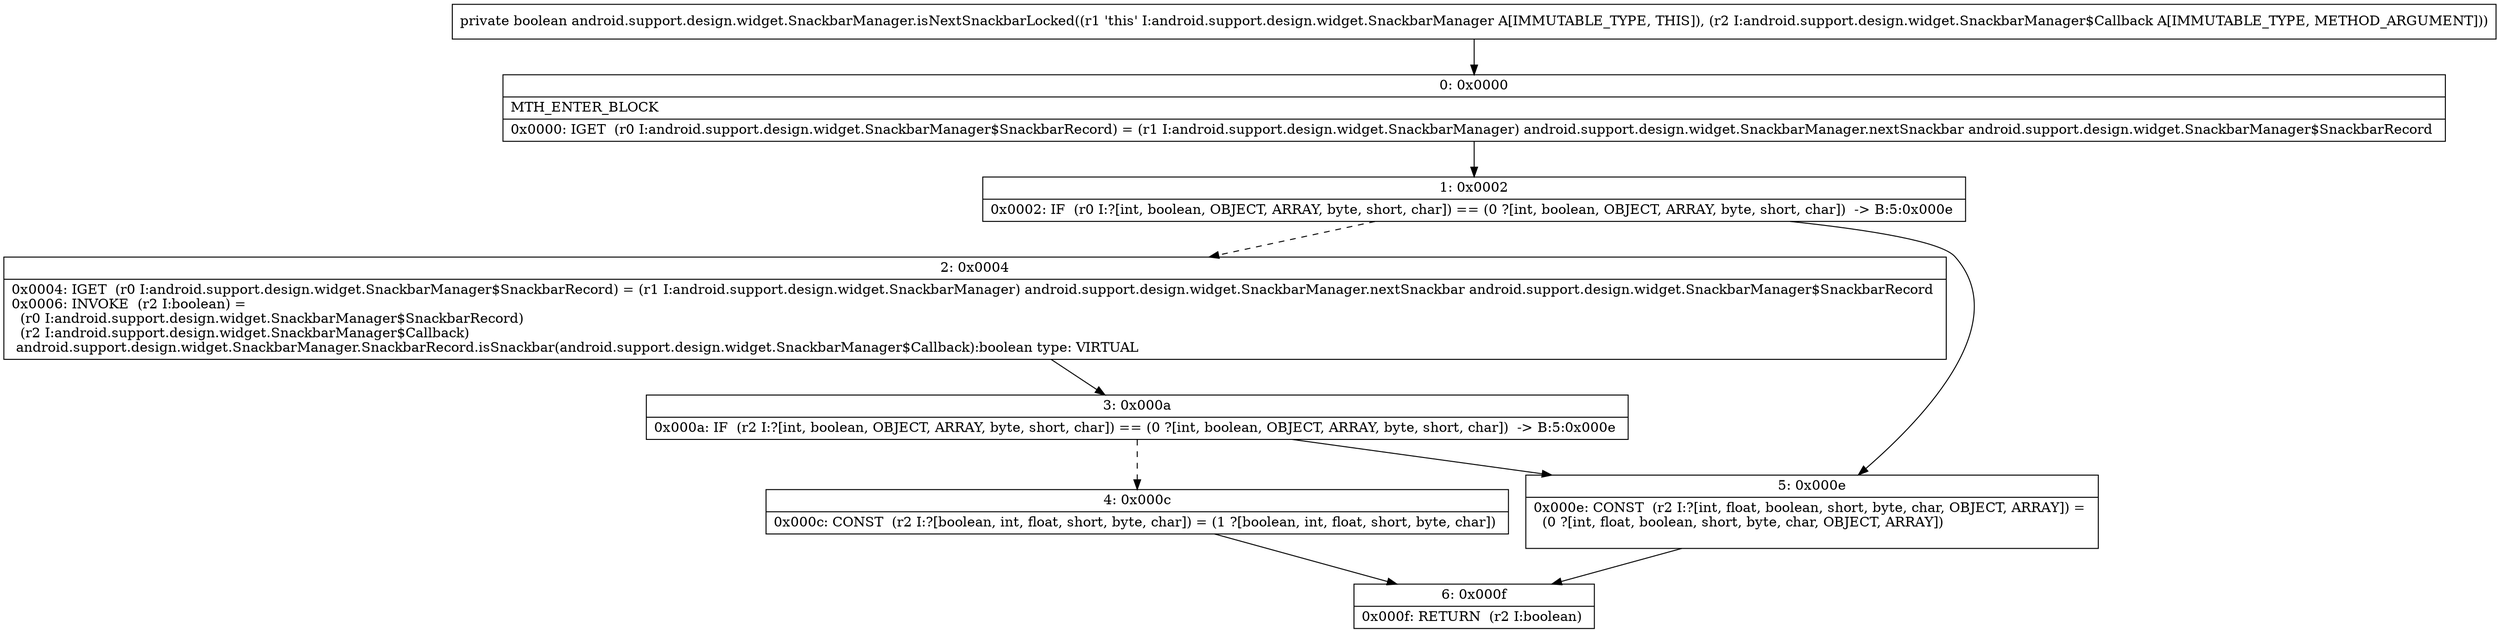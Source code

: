 digraph "CFG forandroid.support.design.widget.SnackbarManager.isNextSnackbarLocked(Landroid\/support\/design\/widget\/SnackbarManager$Callback;)Z" {
Node_0 [shape=record,label="{0\:\ 0x0000|MTH_ENTER_BLOCK\l|0x0000: IGET  (r0 I:android.support.design.widget.SnackbarManager$SnackbarRecord) = (r1 I:android.support.design.widget.SnackbarManager) android.support.design.widget.SnackbarManager.nextSnackbar android.support.design.widget.SnackbarManager$SnackbarRecord \l}"];
Node_1 [shape=record,label="{1\:\ 0x0002|0x0002: IF  (r0 I:?[int, boolean, OBJECT, ARRAY, byte, short, char]) == (0 ?[int, boolean, OBJECT, ARRAY, byte, short, char])  \-\> B:5:0x000e \l}"];
Node_2 [shape=record,label="{2\:\ 0x0004|0x0004: IGET  (r0 I:android.support.design.widget.SnackbarManager$SnackbarRecord) = (r1 I:android.support.design.widget.SnackbarManager) android.support.design.widget.SnackbarManager.nextSnackbar android.support.design.widget.SnackbarManager$SnackbarRecord \l0x0006: INVOKE  (r2 I:boolean) = \l  (r0 I:android.support.design.widget.SnackbarManager$SnackbarRecord)\l  (r2 I:android.support.design.widget.SnackbarManager$Callback)\l android.support.design.widget.SnackbarManager.SnackbarRecord.isSnackbar(android.support.design.widget.SnackbarManager$Callback):boolean type: VIRTUAL \l}"];
Node_3 [shape=record,label="{3\:\ 0x000a|0x000a: IF  (r2 I:?[int, boolean, OBJECT, ARRAY, byte, short, char]) == (0 ?[int, boolean, OBJECT, ARRAY, byte, short, char])  \-\> B:5:0x000e \l}"];
Node_4 [shape=record,label="{4\:\ 0x000c|0x000c: CONST  (r2 I:?[boolean, int, float, short, byte, char]) = (1 ?[boolean, int, float, short, byte, char]) \l}"];
Node_5 [shape=record,label="{5\:\ 0x000e|0x000e: CONST  (r2 I:?[int, float, boolean, short, byte, char, OBJECT, ARRAY]) = \l  (0 ?[int, float, boolean, short, byte, char, OBJECT, ARRAY])\l \l}"];
Node_6 [shape=record,label="{6\:\ 0x000f|0x000f: RETURN  (r2 I:boolean) \l}"];
MethodNode[shape=record,label="{private boolean android.support.design.widget.SnackbarManager.isNextSnackbarLocked((r1 'this' I:android.support.design.widget.SnackbarManager A[IMMUTABLE_TYPE, THIS]), (r2 I:android.support.design.widget.SnackbarManager$Callback A[IMMUTABLE_TYPE, METHOD_ARGUMENT])) }"];
MethodNode -> Node_0;
Node_0 -> Node_1;
Node_1 -> Node_2[style=dashed];
Node_1 -> Node_5;
Node_2 -> Node_3;
Node_3 -> Node_4[style=dashed];
Node_3 -> Node_5;
Node_4 -> Node_6;
Node_5 -> Node_6;
}

